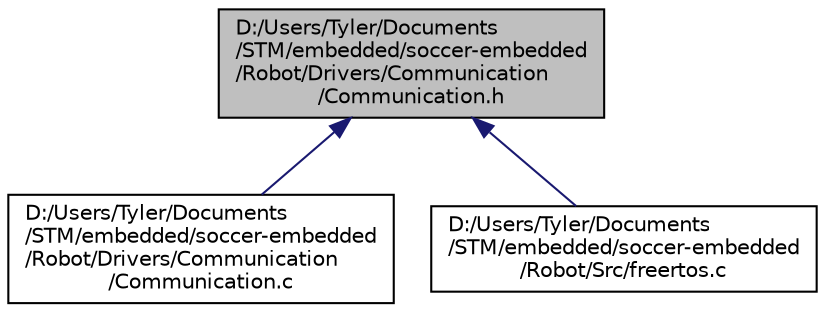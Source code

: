 digraph "D:/Users/Tyler/Documents/STM/embedded/soccer-embedded/Robot/Drivers/Communication/Communication.h"
{
  edge [fontname="Helvetica",fontsize="10",labelfontname="Helvetica",labelfontsize="10"];
  node [fontname="Helvetica",fontsize="10",shape=record];
  Node9 [label="D:/Users/Tyler/Documents\l/STM/embedded/soccer-embedded\l/Robot/Drivers/Communication\l/Communication.h",height=0.2,width=0.4,color="black", fillcolor="grey75", style="filled", fontcolor="black"];
  Node9 -> Node10 [dir="back",color="midnightblue",fontsize="10",style="solid",fontname="Helvetica"];
  Node10 [label="D:/Users/Tyler/Documents\l/STM/embedded/soccer-embedded\l/Robot/Drivers/Communication\l/Communication.c",height=0.2,width=0.4,color="black", fillcolor="white", style="filled",URL="$_communication_8c.html",tooltip="Top-level communcation module. "];
  Node9 -> Node11 [dir="back",color="midnightblue",fontsize="10",style="solid",fontname="Helvetica"];
  Node11 [label="D:/Users/Tyler/Documents\l/STM/embedded/soccer-embedded\l/Robot/Src/freertos.c",height=0.2,width=0.4,color="black", fillcolor="white", style="filled",URL="$freertos_8c.html",tooltip="Code for freertos application. "];
}
